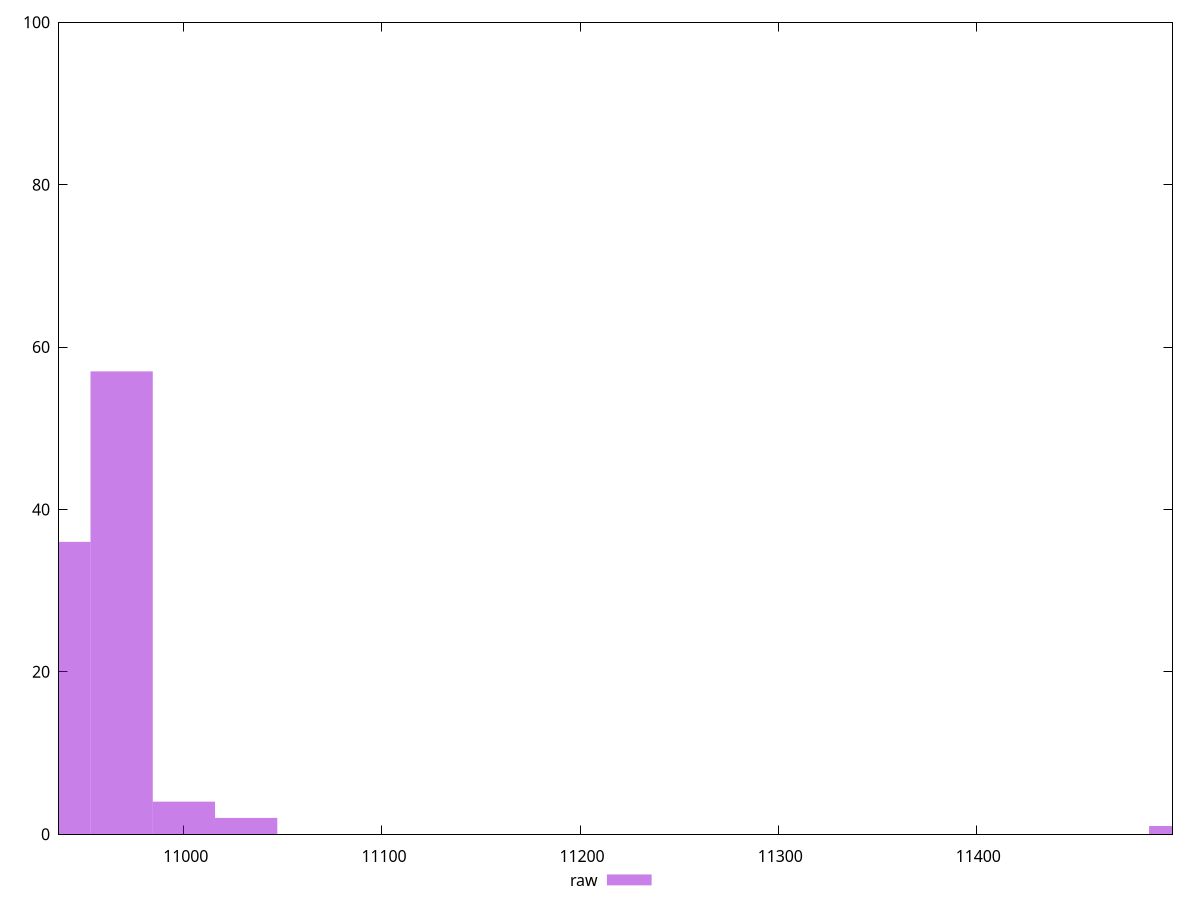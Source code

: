 reset

$raw <<EOF
11502.90119354234 1
10968.613433186549 57
11031.47081675782 2
11000.042124972184 4
10937.184741400913 36
EOF

set key outside below
set boxwidth 31.42869178563481
set xrange [10937:11499]
set yrange [0:100]
set style fill transparent solid 0.5 noborder
set terminal svg size 640, 490 enhanced background rgb 'white'
set output "report_00007_2020-12-11T15:55:29.892Z/metrics/samples/pages+cached/raw/histogram.svg"

plot $raw title "raw" with boxes

reset
